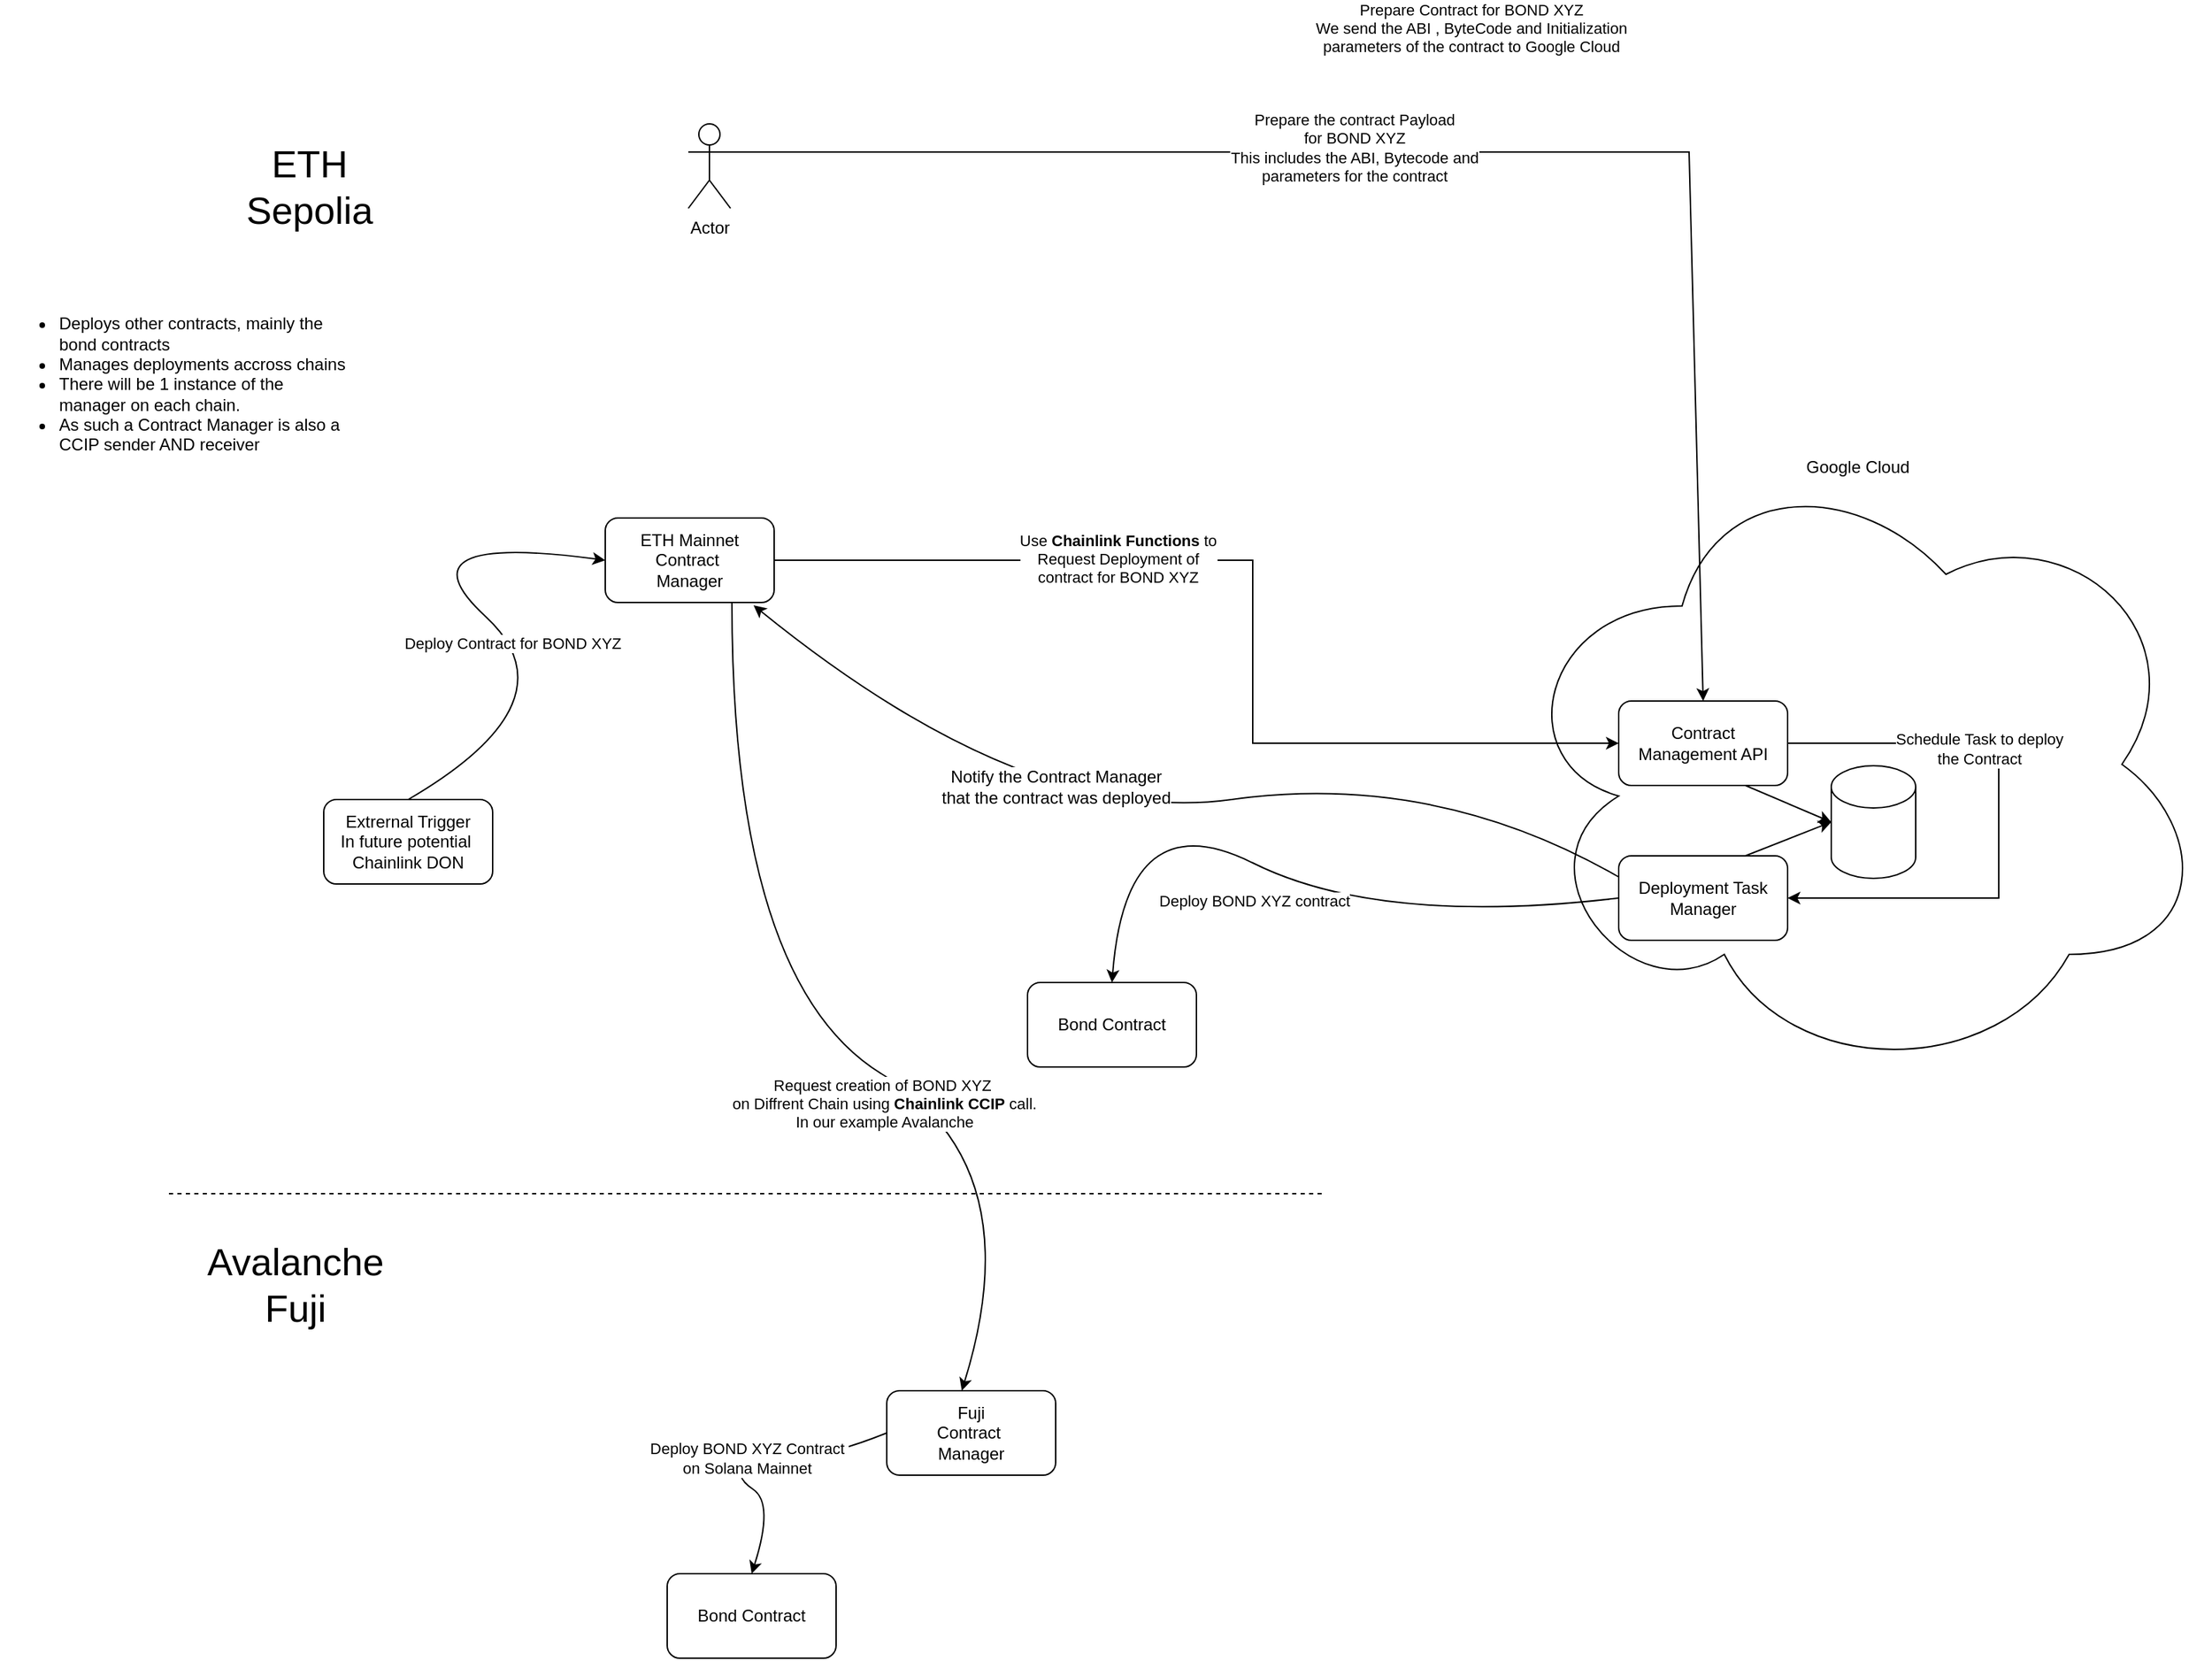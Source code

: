 <mxfile version="24.2.5" type="device">
  <diagram id="C5RBs43oDa-KdzZeNtuy" name="Page-1">
    <mxGraphModel dx="2474" dy="1597" grid="1" gridSize="10" guides="1" tooltips="1" connect="1" arrows="1" fold="1" page="0" pageScale="1" pageWidth="827" pageHeight="1169" math="0" shadow="0">
      <root>
        <mxCell id="WIyWlLk6GJQsqaUBKTNV-0" />
        <mxCell id="WIyWlLk6GJQsqaUBKTNV-1" parent="WIyWlLk6GJQsqaUBKTNV-0" />
        <mxCell id="QKhy4VT8v2JREiKVsCTD-0" value="&lt;div&gt;ETH Mainnet&lt;/div&gt;Contract&amp;nbsp;&lt;div&gt;Manager&lt;/div&gt;" style="rounded=1;whiteSpace=wrap;html=1;" parent="WIyWlLk6GJQsqaUBKTNV-1" vertex="1">
          <mxGeometry x="310" y="320" width="120" height="60" as="geometry" />
        </mxCell>
        <mxCell id="QKhy4VT8v2JREiKVsCTD-1" value="&lt;ul&gt;&lt;li&gt;&lt;span style=&quot;background-color: initial;&quot;&gt;Deploys other contracts, mainly the bond contracts&lt;/span&gt;&lt;br&gt;&lt;/li&gt;&lt;li&gt;Manages deployments accross chains&lt;/li&gt;&lt;li&gt;There will be 1 instance of the manager on each chain.&lt;/li&gt;&lt;li&gt;As such a Contract Manager is also a CCIP sender AND receiver&lt;/li&gt;&lt;/ul&gt;" style="text;html=1;align=left;verticalAlign=middle;whiteSpace=wrap;rounded=0;" parent="WIyWlLk6GJQsqaUBKTNV-1" vertex="1">
          <mxGeometry x="-120" y="150" width="250" height="150" as="geometry" />
        </mxCell>
        <mxCell id="QKhy4VT8v2JREiKVsCTD-2" value="Extrernal Trigger&lt;div&gt;In future potential&amp;nbsp;&lt;/div&gt;&lt;div&gt;Chainlink DON&lt;/div&gt;" style="rounded=1;whiteSpace=wrap;html=1;" parent="WIyWlLk6GJQsqaUBKTNV-1" vertex="1">
          <mxGeometry x="110" y="520" width="120" height="60" as="geometry" />
        </mxCell>
        <mxCell id="QKhy4VT8v2JREiKVsCTD-9" value="Bond Contract" style="rounded=1;whiteSpace=wrap;html=1;" parent="WIyWlLk6GJQsqaUBKTNV-1" vertex="1">
          <mxGeometry x="610" y="650" width="120" height="60" as="geometry" />
        </mxCell>
        <mxCell id="QKhy4VT8v2JREiKVsCTD-11" value="&lt;div&gt;Fuji&lt;/div&gt;Contract&amp;nbsp;&lt;div&gt;Manager&lt;/div&gt;" style="rounded=1;whiteSpace=wrap;html=1;" parent="WIyWlLk6GJQsqaUBKTNV-1" vertex="1">
          <mxGeometry x="510" y="940" width="120" height="60" as="geometry" />
        </mxCell>
        <mxCell id="QKhy4VT8v2JREiKVsCTD-12" value="" style="curved=1;endArrow=classic;html=1;rounded=0;entryX=0.444;entryY=0;entryDx=0;entryDy=0;entryPerimeter=0;exitX=0.75;exitY=1;exitDx=0;exitDy=0;" parent="WIyWlLk6GJQsqaUBKTNV-1" source="QKhy4VT8v2JREiKVsCTD-0" target="QKhy4VT8v2JREiKVsCTD-11" edge="1">
          <mxGeometry width="50" height="50" relative="1" as="geometry">
            <mxPoint x="490" y="880" as="sourcePoint" />
            <mxPoint x="540" y="830" as="targetPoint" />
            <Array as="points">
              <mxPoint x="400" y="650" />
              <mxPoint x="613" y="780" />
            </Array>
          </mxGeometry>
        </mxCell>
        <mxCell id="QKhy4VT8v2JREiKVsCTD-13" value="Request creation of BOND XYZ&amp;nbsp;&lt;div&gt;on Diffrent Chain using &lt;b&gt;Chainlink CCIP&lt;/b&gt; call.&lt;/div&gt;&lt;div&gt;In our example Avalanche&lt;/div&gt;" style="edgeLabel;html=1;align=center;verticalAlign=middle;resizable=0;points=[];" parent="QKhy4VT8v2JREiKVsCTD-12" vertex="1" connectable="0">
          <mxGeometry x="0.185" y="-17" relative="1" as="geometry">
            <mxPoint as="offset" />
          </mxGeometry>
        </mxCell>
        <mxCell id="QKhy4VT8v2JREiKVsCTD-15" value="Bond Contract" style="rounded=1;whiteSpace=wrap;html=1;" parent="WIyWlLk6GJQsqaUBKTNV-1" vertex="1">
          <mxGeometry x="354" y="1070" width="120" height="60" as="geometry" />
        </mxCell>
        <mxCell id="QKhy4VT8v2JREiKVsCTD-16" value="Deploy BOND XYZ Contract&amp;nbsp;&lt;div&gt;on Solana Mainnet&amp;nbsp;&lt;/div&gt;" style="curved=1;endArrow=classic;html=1;rounded=0;entryX=0.5;entryY=0;entryDx=0;entryDy=0;exitX=0;exitY=0.5;exitDx=0;exitDy=0;" parent="WIyWlLk6GJQsqaUBKTNV-1" source="QKhy4VT8v2JREiKVsCTD-11" target="QKhy4VT8v2JREiKVsCTD-15" edge="1">
          <mxGeometry width="50" height="50" relative="1" as="geometry">
            <mxPoint x="290" y="950" as="sourcePoint" />
            <mxPoint x="340" y="900" as="targetPoint" />
            <Array as="points">
              <mxPoint x="460" y="990" />
              <mxPoint x="420" y="980" />
              <mxPoint x="400" y="1000" />
              <mxPoint x="430" y="1020" />
            </Array>
          </mxGeometry>
        </mxCell>
        <mxCell id="QKhy4VT8v2JREiKVsCTD-17" value="" style="endArrow=none;dashed=1;html=1;rounded=0;" parent="WIyWlLk6GJQsqaUBKTNV-1" edge="1">
          <mxGeometry width="50" height="50" relative="1" as="geometry">
            <mxPoint y="800" as="sourcePoint" />
            <mxPoint x="820" y="800" as="targetPoint" />
          </mxGeometry>
        </mxCell>
        <mxCell id="QKhy4VT8v2JREiKVsCTD-18" value="&lt;font style=&quot;font-size: 27px;&quot;&gt;ETH Sepolia&lt;/font&gt;" style="text;html=1;align=center;verticalAlign=middle;whiteSpace=wrap;rounded=0;" parent="WIyWlLk6GJQsqaUBKTNV-1" vertex="1">
          <mxGeometry x="30" y="40" width="140" height="90" as="geometry" />
        </mxCell>
        <mxCell id="QKhy4VT8v2JREiKVsCTD-19" value="&lt;font style=&quot;font-size: 27px;&quot;&gt;Avalanche&lt;/font&gt;&lt;div&gt;&lt;font style=&quot;font-size: 27px;&quot;&gt;Fuji&lt;/font&gt;&lt;/div&gt;" style="text;html=1;align=center;verticalAlign=middle;whiteSpace=wrap;rounded=0;" parent="WIyWlLk6GJQsqaUBKTNV-1" vertex="1">
          <mxGeometry x="20" y="820" width="140" height="90" as="geometry" />
        </mxCell>
        <mxCell id="QKhy4VT8v2JREiKVsCTD-20" value="Actor" style="shape=umlActor;verticalLabelPosition=bottom;verticalAlign=top;html=1;outlineConnect=0;" parent="WIyWlLk6GJQsqaUBKTNV-1" vertex="1">
          <mxGeometry x="369" y="40" width="30" height="60" as="geometry" />
        </mxCell>
        <mxCell id="0qA03BcpFNXt_X9Gaua0-0" value="" style="curved=1;endArrow=classic;html=1;rounded=0;exitX=0.5;exitY=0;exitDx=0;exitDy=0;entryX=0;entryY=0.5;entryDx=0;entryDy=0;" edge="1" parent="WIyWlLk6GJQsqaUBKTNV-1" source="QKhy4VT8v2JREiKVsCTD-2" target="QKhy4VT8v2JREiKVsCTD-0">
          <mxGeometry width="50" height="50" relative="1" as="geometry">
            <mxPoint x="70" y="450" as="sourcePoint" />
            <mxPoint x="120" y="400" as="targetPoint" />
            <Array as="points">
              <mxPoint x="290" y="450" />
              <mxPoint x="160" y="330" />
            </Array>
          </mxGeometry>
        </mxCell>
        <mxCell id="0qA03BcpFNXt_X9Gaua0-2" value="Deploy Contract for BOND XYZ" style="edgeLabel;html=1;align=center;verticalAlign=middle;resizable=0;points=[];" vertex="1" connectable="0" parent="0qA03BcpFNXt_X9Gaua0-0">
          <mxGeometry x="-0.138" y="1" relative="1" as="geometry">
            <mxPoint as="offset" />
          </mxGeometry>
        </mxCell>
        <mxCell id="0qA03BcpFNXt_X9Gaua0-1" value="Google Cloud" style="ellipse;shape=cloud;whiteSpace=wrap;html=1;verticalAlign=top;" vertex="1" parent="WIyWlLk6GJQsqaUBKTNV-1">
          <mxGeometry x="950" y="270" width="500" height="450" as="geometry" />
        </mxCell>
        <mxCell id="0qA03BcpFNXt_X9Gaua0-3" value="" style="endArrow=classic;html=1;rounded=0;entryX=0.5;entryY=0;entryDx=0;entryDy=0;exitX=1;exitY=0.333;exitDx=0;exitDy=0;exitPerimeter=0;" edge="1" parent="WIyWlLk6GJQsqaUBKTNV-1" source="QKhy4VT8v2JREiKVsCTD-20" target="0qA03BcpFNXt_X9Gaua0-7">
          <mxGeometry width="50" height="50" relative="1" as="geometry">
            <mxPoint x="400" y="100" as="sourcePoint" />
            <mxPoint x="900" y="580" as="targetPoint" />
            <Array as="points">
              <mxPoint x="1080" y="60" />
            </Array>
          </mxGeometry>
        </mxCell>
        <mxCell id="0qA03BcpFNXt_X9Gaua0-4" value="Prepare Contract for BOND XYZ&lt;br&gt;We send the ABI , ByteCode and Initialization&lt;br&gt;parameters of the contract to Google Cloud" style="edgeLabel;html=1;align=center;verticalAlign=middle;resizable=0;points=[];" vertex="1" connectable="0" parent="0qA03BcpFNXt_X9Gaua0-3">
          <mxGeometry x="-0.019" y="1" relative="1" as="geometry">
            <mxPoint y="-87" as="offset" />
          </mxGeometry>
        </mxCell>
        <mxCell id="0qA03BcpFNXt_X9Gaua0-8" value="Prepare the contract Payload&lt;div&gt;for BOND XYZ&lt;/div&gt;&lt;div&gt;This includes the ABI, Bytecode and&lt;/div&gt;&lt;div&gt;parameters for the contract&lt;/div&gt;" style="edgeLabel;html=1;align=center;verticalAlign=middle;resizable=0;points=[];" vertex="1" connectable="0" parent="0qA03BcpFNXt_X9Gaua0-3">
          <mxGeometry x="-0.174" y="3" relative="1" as="geometry">
            <mxPoint as="offset" />
          </mxGeometry>
        </mxCell>
        <mxCell id="0qA03BcpFNXt_X9Gaua0-5" style="edgeStyle=orthogonalEdgeStyle;rounded=0;orthogonalLoop=1;jettySize=auto;html=1;exitX=1;exitY=0.5;exitDx=0;exitDy=0;entryX=0;entryY=0.5;entryDx=0;entryDy=0;" edge="1" parent="WIyWlLk6GJQsqaUBKTNV-1" source="QKhy4VT8v2JREiKVsCTD-0" target="0qA03BcpFNXt_X9Gaua0-7">
          <mxGeometry relative="1" as="geometry">
            <Array as="points">
              <mxPoint x="770" y="350" />
              <mxPoint x="770" y="480" />
            </Array>
          </mxGeometry>
        </mxCell>
        <mxCell id="0qA03BcpFNXt_X9Gaua0-6" value="&lt;div&gt;Use &lt;b&gt;Chainlink Functions&lt;/b&gt; to&lt;/div&gt;Request Deployment of&lt;div&gt;contract for BOND XYZ&lt;/div&gt;" style="edgeLabel;html=1;align=center;verticalAlign=middle;resizable=0;points=[];" vertex="1" connectable="0" parent="0qA03BcpFNXt_X9Gaua0-5">
          <mxGeometry x="-0.331" y="1" relative="1" as="geometry">
            <mxPoint as="offset" />
          </mxGeometry>
        </mxCell>
        <mxCell id="0qA03BcpFNXt_X9Gaua0-11" style="edgeStyle=orthogonalEdgeStyle;rounded=0;orthogonalLoop=1;jettySize=auto;html=1;exitX=1;exitY=0.5;exitDx=0;exitDy=0;entryX=1;entryY=0.5;entryDx=0;entryDy=0;" edge="1" parent="WIyWlLk6GJQsqaUBKTNV-1" source="0qA03BcpFNXt_X9Gaua0-7" target="0qA03BcpFNXt_X9Gaua0-9">
          <mxGeometry relative="1" as="geometry">
            <Array as="points">
              <mxPoint x="1300" y="480" />
              <mxPoint x="1300" y="590" />
            </Array>
          </mxGeometry>
        </mxCell>
        <mxCell id="0qA03BcpFNXt_X9Gaua0-12" value="Schedule Task to deploy&lt;div&gt;the Contract&lt;/div&gt;" style="edgeLabel;html=1;align=center;verticalAlign=middle;resizable=0;points=[];" vertex="1" connectable="0" parent="0qA03BcpFNXt_X9Gaua0-11">
          <mxGeometry x="-0.34" y="-4" relative="1" as="geometry">
            <mxPoint as="offset" />
          </mxGeometry>
        </mxCell>
        <mxCell id="0qA03BcpFNXt_X9Gaua0-7" value="Contract Management API" style="rounded=1;whiteSpace=wrap;html=1;" vertex="1" parent="WIyWlLk6GJQsqaUBKTNV-1">
          <mxGeometry x="1030" y="450" width="120" height="60" as="geometry" />
        </mxCell>
        <mxCell id="0qA03BcpFNXt_X9Gaua0-9" value="Deployment Task Manager" style="rounded=1;whiteSpace=wrap;html=1;" vertex="1" parent="WIyWlLk6GJQsqaUBKTNV-1">
          <mxGeometry x="1030" y="560" width="120" height="60" as="geometry" />
        </mxCell>
        <mxCell id="0qA03BcpFNXt_X9Gaua0-13" value="" style="shape=cylinder3;whiteSpace=wrap;html=1;boundedLbl=1;backgroundOutline=1;size=15;" vertex="1" parent="WIyWlLk6GJQsqaUBKTNV-1">
          <mxGeometry x="1181" y="496" width="60" height="80" as="geometry" />
        </mxCell>
        <mxCell id="0qA03BcpFNXt_X9Gaua0-22" value="" style="endArrow=classic;html=1;rounded=0;exitX=0.75;exitY=1;exitDx=0;exitDy=0;entryX=0;entryY=0.5;entryDx=0;entryDy=0;entryPerimeter=0;" edge="1" parent="WIyWlLk6GJQsqaUBKTNV-1" source="0qA03BcpFNXt_X9Gaua0-7" target="0qA03BcpFNXt_X9Gaua0-13">
          <mxGeometry width="50" height="50" relative="1" as="geometry">
            <mxPoint x="1090" y="940" as="sourcePoint" />
            <mxPoint x="1140" y="890" as="targetPoint" />
          </mxGeometry>
        </mxCell>
        <mxCell id="0qA03BcpFNXt_X9Gaua0-23" value="" style="endArrow=classic;html=1;rounded=0;entryX=0;entryY=0.5;entryDx=0;entryDy=0;entryPerimeter=0;exitX=0.75;exitY=0;exitDx=0;exitDy=0;" edge="1" parent="WIyWlLk6GJQsqaUBKTNV-1" source="0qA03BcpFNXt_X9Gaua0-9" target="0qA03BcpFNXt_X9Gaua0-13">
          <mxGeometry width="50" height="50" relative="1" as="geometry">
            <mxPoint x="1010" y="790" as="sourcePoint" />
            <mxPoint x="1060" y="740" as="targetPoint" />
          </mxGeometry>
        </mxCell>
        <mxCell id="QKhy4VT8v2JREiKVsCTD-10" value="Deploy BOND XYZ contract" style="curved=1;endArrow=classic;html=1;rounded=0;entryX=0.5;entryY=0;entryDx=0;entryDy=0;exitX=0;exitY=0.5;exitDx=0;exitDy=0;" parent="WIyWlLk6GJQsqaUBKTNV-1" source="0qA03BcpFNXt_X9Gaua0-9" target="QKhy4VT8v2JREiKVsCTD-9" edge="1">
          <mxGeometry x="0.03" y="24" width="50" height="50" relative="1" as="geometry">
            <mxPoint x="470" y="320" as="sourcePoint" />
            <mxPoint x="520" y="270" as="targetPoint" />
            <Array as="points">
              <mxPoint x="860" y="610" />
              <mxPoint x="680" y="520" />
            </Array>
            <mxPoint as="offset" />
          </mxGeometry>
        </mxCell>
        <mxCell id="0qA03BcpFNXt_X9Gaua0-25" value="" style="curved=1;endArrow=classic;html=1;rounded=0;entryX=0.878;entryY=1.033;entryDx=0;entryDy=0;entryPerimeter=0;exitX=0;exitY=0.25;exitDx=0;exitDy=0;" edge="1" parent="WIyWlLk6GJQsqaUBKTNV-1" source="0qA03BcpFNXt_X9Gaua0-9" target="QKhy4VT8v2JREiKVsCTD-0">
          <mxGeometry width="50" height="50" relative="1" as="geometry">
            <mxPoint x="850" y="630" as="sourcePoint" />
            <mxPoint x="900" y="580" as="targetPoint" />
            <Array as="points">
              <mxPoint x="900" y="500" />
              <mxPoint x="610" y="540" />
            </Array>
          </mxGeometry>
        </mxCell>
        <mxCell id="0qA03BcpFNXt_X9Gaua0-27" value="&lt;span style=&quot;font-size: 12px;&quot;&gt;Notify the Contract Manager&lt;/span&gt;&lt;div style=&quot;font-size: 12px;&quot;&gt;that the contract was deployed&lt;/div&gt;" style="edgeLabel;html=1;align=center;verticalAlign=middle;resizable=0;points=[];" vertex="1" connectable="0" parent="0qA03BcpFNXt_X9Gaua0-25">
          <mxGeometry x="0.651" y="-6" relative="1" as="geometry">
            <mxPoint x="117" y="57" as="offset" />
          </mxGeometry>
        </mxCell>
      </root>
    </mxGraphModel>
  </diagram>
</mxfile>
